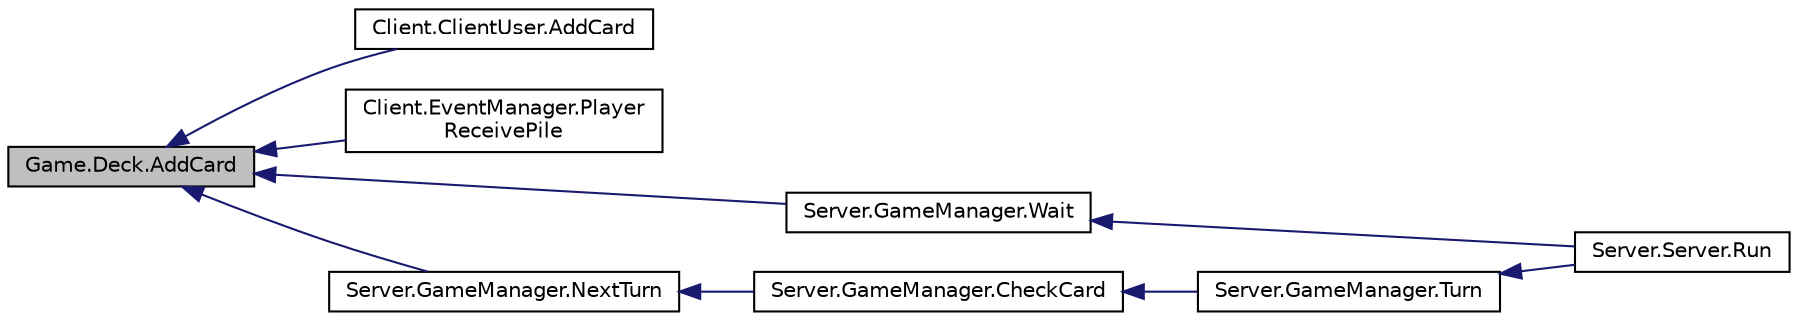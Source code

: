 digraph "Game.Deck.AddCard"
{
  edge [fontname="Helvetica",fontsize="10",labelfontname="Helvetica",labelfontsize="10"];
  node [fontname="Helvetica",fontsize="10",shape=record];
  rankdir="LR";
  Node1 [label="Game.Deck.AddCard",height=0.2,width=0.4,color="black", fillcolor="grey75", style="filled", fontcolor="black"];
  Node1 -> Node2 [dir="back",color="midnightblue",fontsize="10",style="solid",fontname="Helvetica"];
  Node2 [label="Client.ClientUser.AddCard",height=0.2,width=0.4,color="black", fillcolor="white", style="filled",URL="$class_client_1_1_client_user.html#adc5cda4be6a9fa1dcdf7adb0e18e57b0"];
  Node1 -> Node3 [dir="back",color="midnightblue",fontsize="10",style="solid",fontname="Helvetica"];
  Node3 [label="Client.EventManager.Player\lReceivePile",height=0.2,width=0.4,color="black", fillcolor="white", style="filled",URL="$class_client_1_1_event_manager.html#a5876b23f48255516cf2f00052682e178"];
  Node1 -> Node4 [dir="back",color="midnightblue",fontsize="10",style="solid",fontname="Helvetica"];
  Node4 [label="Server.GameManager.Wait",height=0.2,width=0.4,color="black", fillcolor="white", style="filled",URL="$class_server_1_1_game_manager.html#a07eb113db9a00aefdb565068ed532915"];
  Node4 -> Node5 [dir="back",color="midnightblue",fontsize="10",style="solid",fontname="Helvetica"];
  Node5 [label="Server.Server.Run",height=0.2,width=0.4,color="black", fillcolor="white", style="filled",URL="$class_server_1_1_server.html#a40d5db9d850120c06889f827e8ce259a"];
  Node1 -> Node6 [dir="back",color="midnightblue",fontsize="10",style="solid",fontname="Helvetica"];
  Node6 [label="Server.GameManager.NextTurn",height=0.2,width=0.4,color="black", fillcolor="white", style="filled",URL="$class_server_1_1_game_manager.html#a94b83f44ca6b2f3a70d9f5ad0af19696"];
  Node6 -> Node7 [dir="back",color="midnightblue",fontsize="10",style="solid",fontname="Helvetica"];
  Node7 [label="Server.GameManager.CheckCard",height=0.2,width=0.4,color="black", fillcolor="white", style="filled",URL="$class_server_1_1_game_manager.html#a4a32016560d748cc8c272ebfb793f22c"];
  Node7 -> Node8 [dir="back",color="midnightblue",fontsize="10",style="solid",fontname="Helvetica"];
  Node8 [label="Server.GameManager.Turn",height=0.2,width=0.4,color="black", fillcolor="white", style="filled",URL="$class_server_1_1_game_manager.html#afe22c5dc89cdc68d8361540b541acd30"];
  Node8 -> Node5 [dir="back",color="midnightblue",fontsize="10",style="solid",fontname="Helvetica"];
}

